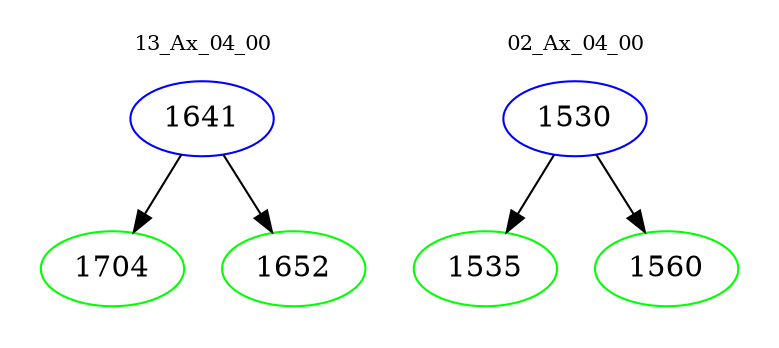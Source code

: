 digraph{
subgraph cluster_0 {
color = white
label = "13_Ax_04_00";
fontsize=10;
T0_1641 [label="1641", color="blue"]
T0_1641 -> T0_1704 [color="black"]
T0_1704 [label="1704", color="green"]
T0_1641 -> T0_1652 [color="black"]
T0_1652 [label="1652", color="green"]
}
subgraph cluster_1 {
color = white
label = "02_Ax_04_00";
fontsize=10;
T1_1530 [label="1530", color="blue"]
T1_1530 -> T1_1535 [color="black"]
T1_1535 [label="1535", color="green"]
T1_1530 -> T1_1560 [color="black"]
T1_1560 [label="1560", color="green"]
}
}
